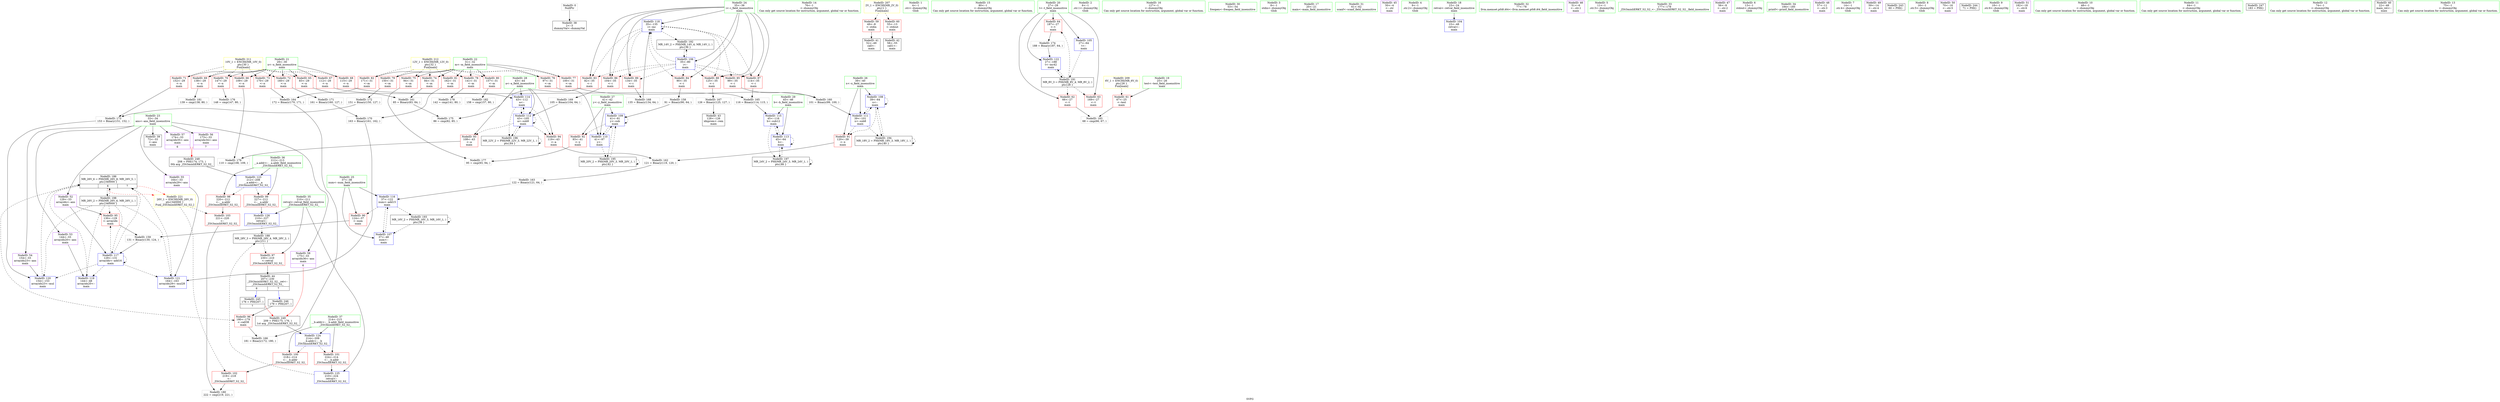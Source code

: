 digraph "SVFG" {
	label="SVFG";

	Node0x55f4a11492c0 [shape=record,color=grey,label="{NodeID: 0\nNullPtr}"];
	Node0x55f4a11492c0 -> Node0x55f4a11642e0[style=solid];
	Node0x55f4a116e9e0 [shape=record,color=grey,label="{NodeID: 180\n222 = cmp(219, 221, )\n}"];
	Node0x55f4a1164c00 [shape=record,color=red,label="{NodeID: 97\n230\<--210\n\<--retval\n_ZSt3minIiERKT_S2_S2_\n}"];
	Node0x55f4a1164c00 -> Node0x55f4a11647f0[style=solid];
	Node0x55f4a1162f30 [shape=record,color=green,label="{NodeID: 14\n76\<--1\n\<--dummyObj\nCan only get source location for instruction, argument, global var or function.}"];
	Node0x55f4a1169060 [shape=record,color=black,label="{NodeID: 194\nMR_18V_2 = PHI(MR_18V_3, MR_18V_1, )\npts\{40 \}\n}"];
	Node0x55f4a1169060 -> Node0x55f4a11654f0[style=dashed];
	Node0x55f4a1169060 -> Node0x55f4a1169060[style=dashed];
	Node0x55f4a1165760 [shape=record,color=blue,label="{NodeID: 111\n39\<--101\nx\<--sub8\nmain\n}"];
	Node0x55f4a1165760 -> Node0x55f4a1167e40[style=dashed];
	Node0x55f4a1165760 -> Node0x55f4a11654f0[style=dashed];
	Node0x55f4a1165760 -> Node0x55f4a1169060[style=dashed];
	Node0x55f4a11639d0 [shape=record,color=green,label="{NodeID: 28\n43\<--44\na\<--a_field_insensitive\nmain\n}"];
	Node0x55f4a11639d0 -> Node0x55f4a1167fe0[style=solid];
	Node0x55f4a11639d0 -> Node0x55f4a11680b0[style=solid];
	Node0x55f4a11639d0 -> Node0x55f4a1165830[style=solid];
	Node0x55f4a11639d0 -> Node0x55f4a11659d0[style=solid];
	Node0x55f4a116aa00 [shape=record,color=blue,label="{NodeID: 125\n210\<--224\nretval\<--\n_ZSt3minIiERKT_S2_S2_\n}"];
	Node0x55f4a116aa00 -> Node0x55f4a1176550[style=dashed];
	Node0x55f4a1164650 [shape=record,color=black,label="{NodeID: 42\n58\<--55\ncall1\<--\nmain\n}"];
	Node0x55f4a11661d0 [shape=record,color=purple,label="{NodeID: 56\n173\<--33\narrayidx34\<--ans\nmain\n|{<s0>7}}"];
	Node0x55f4a11661d0:s0 -> Node0x55f4a118bda0[style=solid,color=red];
	Node0x55f4a1166d30 [shape=record,color=red,label="{NodeID: 70\n147\<--29\n\<--n\nmain\n}"];
	Node0x55f4a1166d30 -> Node0x55f4a116e3e0[style=solid];
	Node0x55f4a116d660 [shape=record,color=grey,label="{NodeID: 167\n126 = Binary(125, 127, )\n}"];
	Node0x55f4a116d660 -> Node0x55f4a1164720[style=solid];
	Node0x55f4a1167890 [shape=record,color=red,label="{NodeID: 84\n90\<--35\n\<--i\nmain\n}"];
	Node0x55f4a1167890 -> Node0x55f4a116c8e0[style=solid];
	Node0x55f4a1148060 [shape=record,color=green,label="{NodeID: 1\n4\<--1\n.str\<--dummyObj\nGlob }"];
	Node0x55f4a116eb60 [shape=record,color=grey,label="{NodeID: 181\n139 = cmp(138, 80, )\n}"];
	Node0x55f4a1164cd0 [shape=record,color=red,label="{NodeID: 98\n220\<--212\n\<--__a.addr\n_ZSt3minIiERKT_S2_S2_\n}"];
	Node0x55f4a1164cd0 -> Node0x55f4a11650e0[style=solid];
	Node0x55f4a1162fc0 [shape=record,color=green,label="{NodeID: 15\n80\<--1\n\<--dummyObj\nCan only get source location for instruction, argument, global var or function.}"];
	Node0x55f4a1169150 [shape=record,color=black,label="{NodeID: 195\nMR_20V_2 = PHI(MR_20V_3, MR_20V_1, )\npts\{42 \}\n}"];
	Node0x55f4a1169150 -> Node0x55f4a11655c0[style=dashed];
	Node0x55f4a1169150 -> Node0x55f4a1169150[style=dashed];
	Node0x55f4a1165830 [shape=record,color=blue,label="{NodeID: 112\n43\<--105\na\<--sub9\nmain\n}"];
	Node0x55f4a1165830 -> Node0x55f4a1167fe0[style=dashed];
	Node0x55f4a1165830 -> Node0x55f4a11680b0[style=dashed];
	Node0x55f4a1165830 -> Node0x55f4a1165830[style=dashed];
	Node0x55f4a1165830 -> Node0x55f4a11659d0[style=dashed];
	Node0x55f4a1165830 -> Node0x55f4a1179d70[style=dashed];
	Node0x55f4a1163aa0 [shape=record,color=green,label="{NodeID: 29\n45\<--46\nb\<--b_field_insensitive\nmain\n}"];
	Node0x55f4a1163aa0 -> Node0x55f4a1165900[style=solid];
	Node0x55f4a1163aa0 -> Node0x55f4a1165aa0[style=solid];
	Node0x55f4a117e880 [shape=record,color=yellow,style=double,label="{NodeID: 209\n6V_1 = ENCHI(MR_6V_0)\npts\{26 \}\nFun[main]}"];
	Node0x55f4a117e880 -> Node0x55f4a11665e0[style=dashed];
	Node0x55f4a116aad0 [shape=record,color=blue,label="{NodeID: 126\n210\<--227\nretval\<--\n_ZSt3minIiERKT_S2_S2_\n}"];
	Node0x55f4a116aad0 -> Node0x55f4a1176550[style=dashed];
	Node0x55f4a1164720 [shape=record,color=black,label="{NodeID: 43\n128\<--126\nidxprom\<--rem\nmain\n}"];
	Node0x55f4a11662a0 [shape=record,color=purple,label="{NodeID: 57\n174\<--33\narrayidx35\<--ans\nmain\n|{<s0>6}}"];
	Node0x55f4a11662a0:s0 -> Node0x55f4a118bda0[style=solid,color=red];
	Node0x55f4a1166e00 [shape=record,color=red,label="{NodeID: 71\n152\<--29\n\<--n\nmain\n}"];
	Node0x55f4a1166e00 -> Node0x55f4a116df60[style=solid];
	Node0x55f4a116d7e0 [shape=record,color=grey,label="{NodeID: 168\n135 = Binary(134, 64, )\n}"];
	Node0x55f4a116d7e0 -> Node0x55f4a116a450[style=solid];
	Node0x55f4a1167960 [shape=record,color=red,label="{NodeID: 85\n99\<--35\n\<--i\nmain\n}"];
	Node0x55f4a1167960 -> Node0x55f4a116cbe0[style=solid];
	Node0x55f4a1148950 [shape=record,color=green,label="{NodeID: 2\n6\<--1\n.str.1\<--dummyObj\nGlob }"];
	Node0x55f4a116ece0 [shape=record,color=grey,label="{NodeID: 182\n158 = cmp(157, 80, )\n}"];
	Node0x55f4a1164da0 [shape=record,color=red,label="{NodeID: 99\n227\<--212\n\<--__a.addr\n_ZSt3minIiERKT_S2_S2_\n}"];
	Node0x55f4a1164da0 -> Node0x55f4a116aad0[style=solid];
	Node0x55f4a1163050 [shape=record,color=green,label="{NodeID: 16\n127\<--1\n\<--dummyObj\nCan only get source location for instruction, argument, global var or function.}"];
	Node0x55f4a1179d70 [shape=record,color=black,label="{NodeID: 196\nMR_22V_2 = PHI(MR_22V_3, MR_22V_1, )\npts\{44 \}\n}"];
	Node0x55f4a1179d70 -> Node0x55f4a1165830[style=dashed];
	Node0x55f4a1179d70 -> Node0x55f4a1179d70[style=dashed];
	Node0x55f4a1165900 [shape=record,color=blue,label="{NodeID: 113\n45\<--64\nb\<--\nmain\n}"];
	Node0x55f4a1165900 -> Node0x55f4a1165900[style=dashed];
	Node0x55f4a1165900 -> Node0x55f4a1165aa0[style=dashed];
	Node0x55f4a1165900 -> Node0x55f4a117a270[style=dashed];
	Node0x55f4a1163b70 [shape=record,color=green,label="{NodeID: 30\n53\<--54\nfreopen\<--freopen_field_insensitive\n}"];
	Node0x55f4a11647f0 [shape=record,color=black,label="{NodeID: 44\n207\<--230\n_ZSt3minIiERKT_S2_S2__ret\<--\n_ZSt3minIiERKT_S2_S2_\n|{<s0>6|<s1>7}}"];
	Node0x55f4a11647f0:s0 -> Node0x55f4a118b9e0[style=solid,color=blue];
	Node0x55f4a11647f0:s1 -> Node0x55f4a118bbd0[style=solid,color=blue];
	Node0x55f4a1166370 [shape=record,color=purple,label="{NodeID: 58\n175\<--33\narrayidx36\<--ans\nmain\n|{<s0>6}}"];
	Node0x55f4a1166370:s0 -> Node0x55f4a118bfe0[style=solid,color=red];
	Node0x55f4a1166ed0 [shape=record,color=red,label="{NodeID: 72\n160\<--29\n\<--n\nmain\n}"];
	Node0x55f4a1166ed0 -> Node0x55f4a116dc60[style=solid];
	Node0x55f4a116d960 [shape=record,color=grey,label="{NodeID: 169\n105 = Binary(104, 64, )\n}"];
	Node0x55f4a116d960 -> Node0x55f4a1165830[style=solid];
	Node0x55f4a1167a30 [shape=record,color=red,label="{NodeID: 86\n104\<--35\n\<--i\nmain\n}"];
	Node0x55f4a1167a30 -> Node0x55f4a116d960[style=solid];
	Node0x55f4a11481b0 [shape=record,color=green,label="{NodeID: 3\n8\<--1\nstdin\<--dummyObj\nGlob }"];
	Node0x55f4a116ee60 [shape=record,color=grey,label="{NodeID: 183\n68 = cmp(66, 67, )\n}"];
	Node0x55f4a1164e70 [shape=record,color=red,label="{NodeID: 100\n218\<--214\n\<--__b.addr\n_ZSt3minIiERKT_S2_S2_\n}"];
	Node0x55f4a1164e70 -> Node0x55f4a1165010[style=solid];
	Node0x55f4a11630e0 [shape=record,color=green,label="{NodeID: 17\n20\<--21\nmain\<--main_field_insensitive\n}"];
	Node0x55f4a117a270 [shape=record,color=black,label="{NodeID: 197\nMR_24V_2 = PHI(MR_24V_3, MR_24V_1, )\npts\{46 \}\n}"];
	Node0x55f4a117a270 -> Node0x55f4a1165900[style=dashed];
	Node0x55f4a117a270 -> Node0x55f4a117a270[style=dashed];
	Node0x55f4a11659d0 [shape=record,color=blue,label="{NodeID: 114\n43\<--112\na\<--\nmain\n}"];
	Node0x55f4a11659d0 -> Node0x55f4a11680b0[style=dashed];
	Node0x55f4a11659d0 -> Node0x55f4a1165830[style=dashed];
	Node0x55f4a11659d0 -> Node0x55f4a1179d70[style=dashed];
	Node0x55f4a1163c70 [shape=record,color=green,label="{NodeID: 31\n61\<--62\nscanf\<--scanf_field_insensitive\n}"];
	Node0x55f4a117ea40 [shape=record,color=yellow,style=double,label="{NodeID: 211\n10V_1 = ENCHI(MR_10V_0)\npts\{30 \}\nFun[main]}"];
	Node0x55f4a117ea40 -> Node0x55f4a1166920[style=dashed];
	Node0x55f4a117ea40 -> Node0x55f4a11669f0[style=dashed];
	Node0x55f4a117ea40 -> Node0x55f4a1166ac0[style=dashed];
	Node0x55f4a117ea40 -> Node0x55f4a1166b90[style=dashed];
	Node0x55f4a117ea40 -> Node0x55f4a1166c60[style=dashed];
	Node0x55f4a117ea40 -> Node0x55f4a1166d30[style=dashed];
	Node0x55f4a117ea40 -> Node0x55f4a1166e00[style=dashed];
	Node0x55f4a117ea40 -> Node0x55f4a1166ed0[style=dashed];
	Node0x55f4a117ea40 -> Node0x55f4a1166fa0[style=dashed];
	Node0x55f4a11648c0 [shape=record,color=purple,label="{NodeID: 45\n50\<--4\n\<--.str\nmain\n}"];
	Node0x55f4a1166440 [shape=record,color=red,label="{NodeID: 59\n49\<--8\n\<--stdin\nmain\n}"];
	Node0x55f4a1166440 -> Node0x55f4a1164580[style=solid];
	Node0x55f4a1166fa0 [shape=record,color=red,label="{NodeID: 73\n170\<--29\n\<--n\nmain\n}"];
	Node0x55f4a1166fa0 -> Node0x55f4a116d1e0[style=solid];
	Node0x55f4a116dae0 [shape=record,color=grey,label="{NodeID: 170\n163 = Binary(161, 162, )\n}"];
	Node0x55f4a116dae0 -> Node0x55f4a116a6c0[style=solid];
	Node0x55f4a1167b00 [shape=record,color=red,label="{NodeID: 87\n114\<--35\n\<--i\nmain\n}"];
	Node0x55f4a1167b00 -> Node0x55f4a116d360[style=solid];
	Node0x55f4a1148240 [shape=record,color=green,label="{NodeID: 4\n9\<--1\n.str.2\<--dummyObj\nGlob }"];
	Node0x55f4a1164f40 [shape=record,color=red,label="{NodeID: 101\n224\<--214\n\<--__b.addr\n_ZSt3minIiERKT_S2_S2_\n}"];
	Node0x55f4a1164f40 -> Node0x55f4a116aa00[style=solid];
	Node0x55f4a11631b0 [shape=record,color=green,label="{NodeID: 18\n23\<--24\nretval\<--retval_field_insensitive\nmain\n}"];
	Node0x55f4a11631b0 -> Node0x55f4a11651b0[style=solid];
	Node0x55f4a117a770 [shape=record,color=black,label="{NodeID: 198\nMR_26V_2 = PHI(MR_26V_6, MR_26V_1, )\npts\{340000 \}\n}"];
	Node0x55f4a117a770 -> Node0x55f4a1168180[style=dashed];
	Node0x55f4a117a770 -> Node0x55f4a116a380[style=dashed];
	Node0x55f4a117a770 -> Node0x55f4a116a520[style=dashed];
	Node0x55f4a117a770 -> Node0x55f4a116a5f0[style=dashed];
	Node0x55f4a117a770 -> Node0x55f4a116a6c0[style=dashed];
	Node0x55f4a117a770 -> Node0x55f4a1175b50[style=dashed];
	Node0x55f4a1165aa0 [shape=record,color=blue,label="{NodeID: 115\n45\<--116\nb\<--sub12\nmain\n}"];
	Node0x55f4a1165aa0 -> Node0x55f4a1165900[style=dashed];
	Node0x55f4a1165aa0 -> Node0x55f4a117a270[style=dashed];
	Node0x55f4a1163d70 [shape=record,color=green,label="{NodeID: 32\n77\<--78\nllvm.memset.p0i8.i64\<--llvm.memset.p0i8.i64_field_insensitive\n}"];
	Node0x55f4a117eb20 [shape=record,color=yellow,style=double,label="{NodeID: 212\n12V_1 = ENCHI(MR_12V_0)\npts\{32 \}\nFun[main]}"];
	Node0x55f4a117eb20 -> Node0x55f4a1167070[style=dashed];
	Node0x55f4a117eb20 -> Node0x55f4a1167140[style=dashed];
	Node0x55f4a117eb20 -> Node0x55f4a1167210[style=dashed];
	Node0x55f4a117eb20 -> Node0x55f4a11672e0[style=dashed];
	Node0x55f4a117eb20 -> Node0x55f4a11673b0[style=dashed];
	Node0x55f4a117eb20 -> Node0x55f4a1167480[style=dashed];
	Node0x55f4a117eb20 -> Node0x55f4a1167550[style=dashed];
	Node0x55f4a117eb20 -> Node0x55f4a1167620[style=dashed];
	Node0x55f4a117eb20 -> Node0x55f4a11676f0[style=dashed];
	Node0x55f4a1164990 [shape=record,color=purple,label="{NodeID: 46\n51\<--6\n\<--.str.1\nmain\n}"];
	Node0x55f4a1166510 [shape=record,color=red,label="{NodeID: 60\n55\<--13\n\<--stdout\nmain\n}"];
	Node0x55f4a1166510 -> Node0x55f4a1164650[style=solid];
	Node0x55f4a1167070 [shape=record,color=red,label="{NodeID: 74\n84\<--31\n\<--m\nmain\n}"];
	Node0x55f4a1167070 -> Node0x55f4a116cd60[style=solid];
	Node0x55f4a116dc60 [shape=record,color=grey,label="{NodeID: 171\n161 = Binary(160, 127, )\n}"];
	Node0x55f4a116dc60 -> Node0x55f4a116dae0[style=solid];
	Node0x55f4a1167bd0 [shape=record,color=red,label="{NodeID: 88\n125\<--35\n\<--i\nmain\n}"];
	Node0x55f4a1167bd0 -> Node0x55f4a116d660[style=solid];
	Node0x55f4a1162a20 [shape=record,color=green,label="{NodeID: 5\n11\<--1\n.str.3\<--dummyObj\nGlob }"];
	Node0x55f4a1165010 [shape=record,color=red,label="{NodeID: 102\n219\<--218\n\<--\n_ZSt3minIiERKT_S2_S2_\n}"];
	Node0x55f4a1165010 -> Node0x55f4a116e9e0[style=solid];
	Node0x55f4a1163280 [shape=record,color=green,label="{NodeID: 19\n25\<--26\ntest\<--test_field_insensitive\nmain\n}"];
	Node0x55f4a1163280 -> Node0x55f4a11665e0[style=solid];
	Node0x55f4a116a2b0 [shape=record,color=blue,label="{NodeID: 116\n37\<--122\nnum\<--add15\nmain\n}"];
	Node0x55f4a116a2b0 -> Node0x55f4a1167d70[style=dashed];
	Node0x55f4a116a2b0 -> Node0x55f4a1165420[style=dashed];
	Node0x55f4a116a2b0 -> Node0x55f4a1168b60[style=dashed];
	Node0x55f4a1163e70 [shape=record,color=green,label="{NodeID: 33\n177\<--178\n_ZSt3minIiERKT_S2_S2_\<--_ZSt3minIiERKT_S2_S2__field_insensitive\n}"];
	Node0x55f4a1164a60 [shape=record,color=purple,label="{NodeID: 47\n56\<--9\n\<--.str.2\nmain\n}"];
	Node0x55f4a11665e0 [shape=record,color=red,label="{NodeID: 61\n67\<--25\n\<--test\nmain\n}"];
	Node0x55f4a11665e0 -> Node0x55f4a116ee60[style=solid];
	Node0x55f4a116c8e0 [shape=record,color=grey,label="{NodeID: 158\n91 = Binary(90, 64, )\n}"];
	Node0x55f4a116c8e0 -> Node0x55f4a11655c0[style=solid];
	Node0x55f4a1167140 [shape=record,color=red,label="{NodeID: 75\n94\<--31\n\<--m\nmain\n}"];
	Node0x55f4a1167140 -> Node0x55f4a116e560[style=solid];
	Node0x55f4a116dde0 [shape=record,color=grey,label="{NodeID: 172\n151 = Binary(150, 127, )\n}"];
	Node0x55f4a116dde0 -> Node0x55f4a116df60[style=solid];
	Node0x55f4a1167ca0 [shape=record,color=red,label="{NodeID: 89\n134\<--35\n\<--i\nmain\n}"];
	Node0x55f4a1167ca0 -> Node0x55f4a116d7e0[style=solid];
	Node0x55f4a1162ab0 [shape=record,color=green,label="{NodeID: 6\n13\<--1\nstdout\<--dummyObj\nGlob }"];
	Node0x55f4a1175b50 [shape=record,color=black,label="{NodeID: 186\nMR_26V_6 = PHI(MR_26V_8, MR_26V_5, )\npts\{340000 \}\n|{|<s2>6|<s3>7}}"];
	Node0x55f4a1175b50 -> Node0x55f4a1164b30[style=dashed];
	Node0x55f4a1175b50 -> Node0x55f4a117a770[style=dashed];
	Node0x55f4a1175b50:s2 -> Node0x55f4a117f330[style=dashed,color=red];
	Node0x55f4a1175b50:s3 -> Node0x55f4a117f330[style=dashed,color=red];
	Node0x55f4a11650e0 [shape=record,color=red,label="{NodeID: 103\n221\<--220\n\<--\n_ZSt3minIiERKT_S2_S2_\n}"];
	Node0x55f4a11650e0 -> Node0x55f4a116e9e0[style=solid];
	Node0x55f4a1163350 [shape=record,color=green,label="{NodeID: 20\n27\<--28\nt\<--t_field_insensitive\nmain\n}"];
	Node0x55f4a1163350 -> Node0x55f4a11666b0[style=solid];
	Node0x55f4a1163350 -> Node0x55f4a1166780[style=solid];
	Node0x55f4a1163350 -> Node0x55f4a1166850[style=solid];
	Node0x55f4a1163350 -> Node0x55f4a1165280[style=solid];
	Node0x55f4a1163350 -> Node0x55f4a116a790[style=solid];
	Node0x55f4a116a380 [shape=record,color=blue,label="{NodeID: 117\n129\<--131\narrayidx\<--add16\nmain\n}"];
	Node0x55f4a116a380 -> Node0x55f4a1168180[style=dashed];
	Node0x55f4a116a380 -> Node0x55f4a116a380[style=dashed];
	Node0x55f4a116a380 -> Node0x55f4a116a520[style=dashed];
	Node0x55f4a116a380 -> Node0x55f4a116a5f0[style=dashed];
	Node0x55f4a116a380 -> Node0x55f4a116a6c0[style=dashed];
	Node0x55f4a116a380 -> Node0x55f4a1175b50[style=dashed];
	Node0x55f4a1163f70 [shape=record,color=green,label="{NodeID: 34\n184\<--185\nprintf\<--printf_field_insensitive\n}"];
	Node0x55f4a1165b50 [shape=record,color=purple,label="{NodeID: 48\n57\<--11\n\<--.str.3\nmain\n}"];
	Node0x55f4a11666b0 [shape=record,color=red,label="{NodeID: 62\n66\<--27\n\<--t\nmain\n}"];
	Node0x55f4a11666b0 -> Node0x55f4a116ee60[style=solid];
	Node0x55f4a116ca60 [shape=record,color=grey,label="{NodeID: 159\n131 = Binary(130, 124, )\n}"];
	Node0x55f4a116ca60 -> Node0x55f4a116a380[style=solid];
	Node0x55f4a1167210 [shape=record,color=red,label="{NodeID: 76\n97\<--31\n\<--m\nmain\n}"];
	Node0x55f4a1167210 -> Node0x55f4a1165690[style=solid];
	Node0x55f4a116df60 [shape=record,color=grey,label="{NodeID: 173\n153 = Binary(151, 152, )\n}"];
	Node0x55f4a116df60 -> Node0x55f4a116a5f0[style=solid];
	Node0x55f4a1167d70 [shape=record,color=red,label="{NodeID: 90\n124\<--37\n\<--num\nmain\n}"];
	Node0x55f4a1167d70 -> Node0x55f4a116ca60[style=solid];
	Node0x55f4a1162b40 [shape=record,color=green,label="{NodeID: 7\n14\<--1\n.str.4\<--dummyObj\nGlob }"];
	Node0x55f4a11651b0 [shape=record,color=blue,label="{NodeID: 104\n23\<--48\nretval\<--\nmain\n}"];
	Node0x55f4a1163420 [shape=record,color=green,label="{NodeID: 21\n29\<--30\nn\<--n_field_insensitive\nmain\n}"];
	Node0x55f4a1163420 -> Node0x55f4a1166920[style=solid];
	Node0x55f4a1163420 -> Node0x55f4a11669f0[style=solid];
	Node0x55f4a1163420 -> Node0x55f4a1166ac0[style=solid];
	Node0x55f4a1163420 -> Node0x55f4a1166b90[style=solid];
	Node0x55f4a1163420 -> Node0x55f4a1166c60[style=solid];
	Node0x55f4a1163420 -> Node0x55f4a1166d30[style=solid];
	Node0x55f4a1163420 -> Node0x55f4a1166e00[style=solid];
	Node0x55f4a1163420 -> Node0x55f4a1166ed0[style=solid];
	Node0x55f4a1163420 -> Node0x55f4a1166fa0[style=solid];
	Node0x55f4a116a450 [shape=record,color=blue,label="{NodeID: 118\n35\<--135\ni\<--inc\nmain\n}"];
	Node0x55f4a116a450 -> Node0x55f4a11677c0[style=dashed];
	Node0x55f4a116a450 -> Node0x55f4a1167890[style=dashed];
	Node0x55f4a116a450 -> Node0x55f4a1167960[style=dashed];
	Node0x55f4a116a450 -> Node0x55f4a1167a30[style=dashed];
	Node0x55f4a116a450 -> Node0x55f4a1167b00[style=dashed];
	Node0x55f4a116a450 -> Node0x55f4a1167bd0[style=dashed];
	Node0x55f4a116a450 -> Node0x55f4a1167ca0[style=dashed];
	Node0x55f4a116a450 -> Node0x55f4a116a450[style=dashed];
	Node0x55f4a116a450 -> Node0x55f4a1168660[style=dashed];
	Node0x55f4a1164070 [shape=record,color=green,label="{NodeID: 35\n210\<--211\nretval\<--retval_field_insensitive\n_ZSt3minIiERKT_S2_S2_\n}"];
	Node0x55f4a1164070 -> Node0x55f4a1164c00[style=solid];
	Node0x55f4a1164070 -> Node0x55f4a116aa00[style=solid];
	Node0x55f4a1164070 -> Node0x55f4a116aad0[style=solid];
	Node0x55f4a1165c20 [shape=record,color=purple,label="{NodeID: 49\n59\<--14\n\<--.str.4\nmain\n}"];
	Node0x55f4a1166780 [shape=record,color=red,label="{NodeID: 63\n169\<--27\n\<--t\nmain\n}"];
	Node0x55f4a118b7e0 [shape=record,color=black,label="{NodeID: 243\n60 = PHI()\n}"];
	Node0x55f4a116cbe0 [shape=record,color=grey,label="{NodeID: 160\n101 = Binary(99, 100, )\n}"];
	Node0x55f4a116cbe0 -> Node0x55f4a1165760[style=solid];
	Node0x55f4a11672e0 [shape=record,color=red,label="{NodeID: 77\n100\<--31\n\<--m\nmain\n}"];
	Node0x55f4a11672e0 -> Node0x55f4a116cbe0[style=solid];
	Node0x55f4a116e0e0 [shape=record,color=grey,label="{NodeID: 174\n188 = Binary(187, 64, )\n}"];
	Node0x55f4a116e0e0 -> Node0x55f4a116a790[style=solid];
	Node0x55f4a1167e40 [shape=record,color=red,label="{NodeID: 91\n120\<--39\n\<--x\nmain\n}"];
	Node0x55f4a1167e40 -> Node0x55f4a116cee0[style=solid];
	Node0x55f4a1162bd0 [shape=record,color=green,label="{NodeID: 8\n16\<--1\n.str.5\<--dummyObj\nGlob }"];
	Node0x55f4a1176550 [shape=record,color=black,label="{NodeID: 188\nMR_28V_3 = PHI(MR_28V_4, MR_28V_2, )\npts\{211 \}\n}"];
	Node0x55f4a1176550 -> Node0x55f4a1164c00[style=dashed];
	Node0x55f4a1165280 [shape=record,color=blue,label="{NodeID: 105\n27\<--64\nt\<--\nmain\n}"];
	Node0x55f4a1165280 -> Node0x55f4a1177450[style=dashed];
	Node0x55f4a11634f0 [shape=record,color=green,label="{NodeID: 22\n31\<--32\nm\<--m_field_insensitive\nmain\n}"];
	Node0x55f4a11634f0 -> Node0x55f4a1167070[style=solid];
	Node0x55f4a11634f0 -> Node0x55f4a1167140[style=solid];
	Node0x55f4a11634f0 -> Node0x55f4a1167210[style=solid];
	Node0x55f4a11634f0 -> Node0x55f4a11672e0[style=solid];
	Node0x55f4a11634f0 -> Node0x55f4a11673b0[style=solid];
	Node0x55f4a11634f0 -> Node0x55f4a1167480[style=solid];
	Node0x55f4a11634f0 -> Node0x55f4a1167550[style=solid];
	Node0x55f4a11634f0 -> Node0x55f4a1167620[style=solid];
	Node0x55f4a11634f0 -> Node0x55f4a11676f0[style=solid];
	Node0x55f4a116a520 [shape=record,color=blue,label="{NodeID: 119\n144\<--48\narrayidx20\<--\nmain\n}"];
	Node0x55f4a116a520 -> Node0x55f4a1175b50[style=dashed];
	Node0x55f4a1164140 [shape=record,color=green,label="{NodeID: 36\n212\<--213\n__a.addr\<--__a.addr_field_insensitive\n_ZSt3minIiERKT_S2_S2_\n}"];
	Node0x55f4a1164140 -> Node0x55f4a1164cd0[style=solid];
	Node0x55f4a1164140 -> Node0x55f4a1164da0[style=solid];
	Node0x55f4a1164140 -> Node0x55f4a116a860[style=solid];
	Node0x55f4a1165cf0 [shape=record,color=purple,label="{NodeID: 50\n70\<--16\n\<--.str.5\nmain\n}"];
	Node0x55f4a1166850 [shape=record,color=red,label="{NodeID: 64\n187\<--27\n\<--t\nmain\n}"];
	Node0x55f4a1166850 -> Node0x55f4a116e0e0[style=solid];
	Node0x55f4a118b8e0 [shape=record,color=black,label="{NodeID: 244\n71 = PHI()\n}"];
	Node0x55f4a116cd60 [shape=record,color=grey,label="{NodeID: 161\n85 = Binary(83, 84, )\n}"];
	Node0x55f4a116cd60 -> Node0x55f4a116e260[style=solid];
	Node0x55f4a11673b0 [shape=record,color=red,label="{NodeID: 78\n141\<--31\n\<--m\nmain\n}"];
	Node0x55f4a11673b0 -> Node0x55f4a116e6e0[style=solid];
	Node0x55f4a116e260 [shape=record,color=grey,label="{NodeID: 175\n86 = cmp(82, 85, )\n}"];
	Node0x55f4a1167f10 [shape=record,color=red,label="{NodeID: 92\n93\<--41\n\<--y\nmain\n}"];
	Node0x55f4a1167f10 -> Node0x55f4a116e560[style=solid];
	Node0x55f4a1162c60 [shape=record,color=green,label="{NodeID: 9\n18\<--1\n.str.6\<--dummyObj\nGlob }"];
	Node0x55f4a1165350 [shape=record,color=blue,label="{NodeID: 106\n35\<--80\ni\<--\nmain\n}"];
	Node0x55f4a1165350 -> Node0x55f4a11677c0[style=dashed];
	Node0x55f4a1165350 -> Node0x55f4a1167890[style=dashed];
	Node0x55f4a1165350 -> Node0x55f4a1167960[style=dashed];
	Node0x55f4a1165350 -> Node0x55f4a1167a30[style=dashed];
	Node0x55f4a1165350 -> Node0x55f4a1167b00[style=dashed];
	Node0x55f4a1165350 -> Node0x55f4a1167bd0[style=dashed];
	Node0x55f4a1165350 -> Node0x55f4a1167ca0[style=dashed];
	Node0x55f4a1165350 -> Node0x55f4a116a450[style=dashed];
	Node0x55f4a1165350 -> Node0x55f4a1168660[style=dashed];
	Node0x55f4a11635c0 [shape=record,color=green,label="{NodeID: 23\n33\<--34\nans\<--ans_field_insensitive\nmain\n}"];
	Node0x55f4a11635c0 -> Node0x55f4a11643e0[style=solid];
	Node0x55f4a11635c0 -> Node0x55f4a1165e90[style=solid];
	Node0x55f4a11635c0 -> Node0x55f4a1165f60[style=solid];
	Node0x55f4a11635c0 -> Node0x55f4a1166030[style=solid];
	Node0x55f4a11635c0 -> Node0x55f4a1166100[style=solid];
	Node0x55f4a11635c0 -> Node0x55f4a11661d0[style=solid];
	Node0x55f4a11635c0 -> Node0x55f4a11662a0[style=solid];
	Node0x55f4a11635c0 -> Node0x55f4a1166370[style=solid];
	Node0x55f4a116a5f0 [shape=record,color=blue,label="{NodeID: 120\n154\<--153\narrayidx23\<--mul\nmain\n}"];
	Node0x55f4a116a5f0 -> Node0x55f4a1175b50[style=dashed];
	Node0x55f4a1164210 [shape=record,color=green,label="{NodeID: 37\n214\<--215\n__b.addr\<--__b.addr_field_insensitive\n_ZSt3minIiERKT_S2_S2_\n}"];
	Node0x55f4a1164210 -> Node0x55f4a1164e70[style=solid];
	Node0x55f4a1164210 -> Node0x55f4a1164f40[style=solid];
	Node0x55f4a1164210 -> Node0x55f4a116a930[style=solid];
	Node0x55f4a1165dc0 [shape=record,color=purple,label="{NodeID: 51\n182\<--18\n\<--.str.6\nmain\n}"];
	Node0x55f4a1166920 [shape=record,color=red,label="{NodeID: 65\n83\<--29\n\<--n\nmain\n}"];
	Node0x55f4a1166920 -> Node0x55f4a116cd60[style=solid];
	Node0x55f4a118b9e0 [shape=record,color=black,label="{NodeID: 245\n176 = PHI(207, )\n|{<s0>7}}"];
	Node0x55f4a118b9e0:s0 -> Node0x55f4a118bfe0[style=solid,color=red];
	Node0x55f4a116cee0 [shape=record,color=grey,label="{NodeID: 162\n121 = Binary(119, 120, )\n}"];
	Node0x55f4a116cee0 -> Node0x55f4a116d060[style=solid];
	Node0x55f4a1167480 [shape=record,color=red,label="{NodeID: 79\n150\<--31\n\<--m\nmain\n}"];
	Node0x55f4a1167480 -> Node0x55f4a116dde0[style=solid];
	Node0x55f4a116e3e0 [shape=record,color=grey,label="{NodeID: 176\n148 = cmp(147, 80, )\n}"];
	Node0x55f4a1167fe0 [shape=record,color=red,label="{NodeID: 93\n108\<--43\n\<--a\nmain\n}"];
	Node0x55f4a1167fe0 -> Node0x55f4a116e860[style=solid];
	Node0x55f4a1162cf0 [shape=record,color=green,label="{NodeID: 10\n48\<--1\n\<--dummyObj\nCan only get source location for instruction, argument, global var or function.}"];
	Node0x55f4a1165420 [shape=record,color=blue,label="{NodeID: 107\n37\<--48\nnum\<--\nmain\n}"];
	Node0x55f4a1165420 -> Node0x55f4a116a2b0[style=dashed];
	Node0x55f4a1163690 [shape=record,color=green,label="{NodeID: 24\n35\<--36\ni\<--i_field_insensitive\nmain\n}"];
	Node0x55f4a1163690 -> Node0x55f4a11677c0[style=solid];
	Node0x55f4a1163690 -> Node0x55f4a1167890[style=solid];
	Node0x55f4a1163690 -> Node0x55f4a1167960[style=solid];
	Node0x55f4a1163690 -> Node0x55f4a1167a30[style=solid];
	Node0x55f4a1163690 -> Node0x55f4a1167b00[style=solid];
	Node0x55f4a1163690 -> Node0x55f4a1167bd0[style=solid];
	Node0x55f4a1163690 -> Node0x55f4a1167ca0[style=solid];
	Node0x55f4a1163690 -> Node0x55f4a1165350[style=solid];
	Node0x55f4a1163690 -> Node0x55f4a116a450[style=solid];
	Node0x55f4a116a6c0 [shape=record,color=blue,label="{NodeID: 121\n164\<--163\narrayidx29\<--mul28\nmain\n}"];
	Node0x55f4a116a6c0 -> Node0x55f4a1175b50[style=dashed];
	Node0x55f4a11642e0 [shape=record,color=black,label="{NodeID: 38\n2\<--3\ndummyVal\<--dummyVal\n}"];
	Node0x55f4a1165e90 [shape=record,color=purple,label="{NodeID: 52\n129\<--33\narrayidx\<--ans\nmain\n}"];
	Node0x55f4a1165e90 -> Node0x55f4a1168180[style=solid];
	Node0x55f4a1165e90 -> Node0x55f4a116a380[style=solid];
	Node0x55f4a11669f0 [shape=record,color=red,label="{NodeID: 66\n109\<--29\n\<--n\nmain\n}"];
	Node0x55f4a11669f0 -> Node0x55f4a116e860[style=solid];
	Node0x55f4a118bbd0 [shape=record,color=black,label="{NodeID: 246\n179 = PHI(207, )\n}"];
	Node0x55f4a118bbd0 -> Node0x55f4a1164b30[style=solid];
	Node0x55f4a116d060 [shape=record,color=grey,label="{NodeID: 163\n122 = Binary(121, 64, )\n}"];
	Node0x55f4a116d060 -> Node0x55f4a116a2b0[style=solid];
	Node0x55f4a1167550 [shape=record,color=red,label="{NodeID: 80\n157\<--31\n\<--m\nmain\n}"];
	Node0x55f4a1167550 -> Node0x55f4a116ece0[style=solid];
	Node0x55f4a116e560 [shape=record,color=grey,label="{NodeID: 177\n95 = cmp(93, 94, )\n}"];
	Node0x55f4a11680b0 [shape=record,color=red,label="{NodeID: 94\n119\<--43\n\<--a\nmain\n}"];
	Node0x55f4a11680b0 -> Node0x55f4a116cee0[style=solid];
	Node0x55f4a1162d80 [shape=record,color=green,label="{NodeID: 11\n64\<--1\n\<--dummyObj\nCan only get source location for instruction, argument, global var or function.}"];
	Node0x55f4a1177450 [shape=record,color=black,label="{NodeID: 191\nMR_8V_3 = PHI(MR_8V_4, MR_8V_2, )\npts\{28 \}\n}"];
	Node0x55f4a1177450 -> Node0x55f4a11666b0[style=dashed];
	Node0x55f4a1177450 -> Node0x55f4a1166780[style=dashed];
	Node0x55f4a1177450 -> Node0x55f4a1166850[style=dashed];
	Node0x55f4a1177450 -> Node0x55f4a116a790[style=dashed];
	Node0x55f4a11654f0 [shape=record,color=blue,label="{NodeID: 108\n39\<--64\nx\<--\nmain\n}"];
	Node0x55f4a11654f0 -> Node0x55f4a1167e40[style=dashed];
	Node0x55f4a11654f0 -> Node0x55f4a11654f0[style=dashed];
	Node0x55f4a11654f0 -> Node0x55f4a1165760[style=dashed];
	Node0x55f4a11654f0 -> Node0x55f4a1169060[style=dashed];
	Node0x55f4a1163760 [shape=record,color=green,label="{NodeID: 25\n37\<--38\nnum\<--num_field_insensitive\nmain\n}"];
	Node0x55f4a1163760 -> Node0x55f4a1167d70[style=solid];
	Node0x55f4a1163760 -> Node0x55f4a1165420[style=solid];
	Node0x55f4a1163760 -> Node0x55f4a116a2b0[style=solid];
	Node0x55f4a116a790 [shape=record,color=blue,label="{NodeID: 122\n27\<--188\nt\<--inc42\nmain\n}"];
	Node0x55f4a116a790 -> Node0x55f4a1177450[style=dashed];
	Node0x55f4a11643e0 [shape=record,color=black,label="{NodeID: 39\n72\<--33\n\<--ans\nmain\n}"];
	Node0x55f4a1165f60 [shape=record,color=purple,label="{NodeID: 53\n144\<--33\narrayidx20\<--ans\nmain\n}"];
	Node0x55f4a1165f60 -> Node0x55f4a116a520[style=solid];
	Node0x55f4a1166ac0 [shape=record,color=red,label="{NodeID: 67\n112\<--29\n\<--n\nmain\n}"];
	Node0x55f4a1166ac0 -> Node0x55f4a11659d0[style=solid];
	Node0x55f4a118bcd0 [shape=record,color=black,label="{NodeID: 247\n183 = PHI()\n}"];
	Node0x55f4a116d1e0 [shape=record,color=grey,label="{NodeID: 164\n172 = Binary(170, 171, )\n}"];
	Node0x55f4a116d1e0 -> Node0x55f4a116d4e0[style=solid];
	Node0x55f4a1167620 [shape=record,color=red,label="{NodeID: 81\n162\<--31\n\<--m\nmain\n}"];
	Node0x55f4a1167620 -> Node0x55f4a116dae0[style=solid];
	Node0x55f4a116e6e0 [shape=record,color=grey,label="{NodeID: 178\n142 = cmp(141, 80, )\n}"];
	Node0x55f4a1168180 [shape=record,color=red,label="{NodeID: 95\n130\<--129\n\<--arrayidx\nmain\n}"];
	Node0x55f4a1168180 -> Node0x55f4a116ca60[style=solid];
	Node0x55f4a1162e10 [shape=record,color=green,label="{NodeID: 12\n74\<--1\n\<--dummyObj\nCan only get source location for instruction, argument, global var or function.}"];
	Node0x55f4a1168660 [shape=record,color=black,label="{NodeID: 192\nMR_14V_2 = PHI(MR_14V_4, MR_14V_1, )\npts\{36 \}\n}"];
	Node0x55f4a1168660 -> Node0x55f4a1165350[style=dashed];
	Node0x55f4a11655c0 [shape=record,color=blue,label="{NodeID: 109\n41\<--91\ny\<--sub\nmain\n}"];
	Node0x55f4a11655c0 -> Node0x55f4a1167f10[style=dashed];
	Node0x55f4a11655c0 -> Node0x55f4a11655c0[style=dashed];
	Node0x55f4a11655c0 -> Node0x55f4a1165690[style=dashed];
	Node0x55f4a11655c0 -> Node0x55f4a1169150[style=dashed];
	Node0x55f4a1163830 [shape=record,color=green,label="{NodeID: 26\n39\<--40\nx\<--x_field_insensitive\nmain\n}"];
	Node0x55f4a1163830 -> Node0x55f4a1167e40[style=solid];
	Node0x55f4a1163830 -> Node0x55f4a11654f0[style=solid];
	Node0x55f4a1163830 -> Node0x55f4a1165760[style=solid];
	Node0x55f4a116a860 [shape=record,color=blue,label="{NodeID: 123\n212\<--208\n__a.addr\<--__a\n_ZSt3minIiERKT_S2_S2_\n}"];
	Node0x55f4a116a860 -> Node0x55f4a1164cd0[style=dashed];
	Node0x55f4a116a860 -> Node0x55f4a1164da0[style=dashed];
	Node0x55f4a11644b0 [shape=record,color=black,label="{NodeID: 40\n22\<--48\nmain_ret\<--\nmain\n}"];
	Node0x55f4a1166030 [shape=record,color=purple,label="{NodeID: 54\n154\<--33\narrayidx23\<--ans\nmain\n}"];
	Node0x55f4a1166030 -> Node0x55f4a116a5f0[style=solid];
	Node0x55f4a1166b90 [shape=record,color=red,label="{NodeID: 68\n115\<--29\n\<--n\nmain\n}"];
	Node0x55f4a1166b90 -> Node0x55f4a116d360[style=solid];
	Node0x55f4a118bda0 [shape=record,color=black,label="{NodeID: 248\n208 = PHI(174, 173, )\n0th arg _ZSt3minIiERKT_S2_S2_ }"];
	Node0x55f4a118bda0 -> Node0x55f4a116a860[style=solid];
	Node0x55f4a116d360 [shape=record,color=grey,label="{NodeID: 165\n116 = Binary(114, 115, )\n}"];
	Node0x55f4a116d360 -> Node0x55f4a1165aa0[style=solid];
	Node0x55f4a11676f0 [shape=record,color=red,label="{NodeID: 82\n171\<--31\n\<--m\nmain\n}"];
	Node0x55f4a11676f0 -> Node0x55f4a116d1e0[style=solid];
	Node0x55f4a116e860 [shape=record,color=grey,label="{NodeID: 179\n110 = cmp(108, 109, )\n}"];
	Node0x55f4a1164b30 [shape=record,color=red,label="{NodeID: 96\n180\<--179\n\<--call38\nmain\n}"];
	Node0x55f4a1164b30 -> Node0x55f4a116d4e0[style=solid];
	Node0x55f4a1162ea0 [shape=record,color=green,label="{NodeID: 13\n75\<--1\n\<--dummyObj\nCan only get source location for instruction, argument, global var or function.}"];
	Node0x55f4a1168b60 [shape=record,color=black,label="{NodeID: 193\nMR_16V_2 = PHI(MR_16V_3, MR_16V_1, )\npts\{38 \}\n}"];
	Node0x55f4a1168b60 -> Node0x55f4a1165420[style=dashed];
	Node0x55f4a1168b60 -> Node0x55f4a1168b60[style=dashed];
	Node0x55f4a1165690 [shape=record,color=blue,label="{NodeID: 110\n41\<--97\ny\<--\nmain\n}"];
	Node0x55f4a1165690 -> Node0x55f4a11655c0[style=dashed];
	Node0x55f4a1165690 -> Node0x55f4a1169150[style=dashed];
	Node0x55f4a1163900 [shape=record,color=green,label="{NodeID: 27\n41\<--42\ny\<--y_field_insensitive\nmain\n}"];
	Node0x55f4a1163900 -> Node0x55f4a1167f10[style=solid];
	Node0x55f4a1163900 -> Node0x55f4a11655c0[style=solid];
	Node0x55f4a1163900 -> Node0x55f4a1165690[style=solid];
	Node0x55f4a117d470 [shape=record,color=yellow,style=double,label="{NodeID: 207\n2V_1 = ENCHI(MR_2V_0)\npts\{1 \}\nFun[main]}"];
	Node0x55f4a117d470 -> Node0x55f4a1166440[style=dashed];
	Node0x55f4a117d470 -> Node0x55f4a1166510[style=dashed];
	Node0x55f4a116a930 [shape=record,color=blue,label="{NodeID: 124\n214\<--209\n__b.addr\<--__b\n_ZSt3minIiERKT_S2_S2_\n}"];
	Node0x55f4a116a930 -> Node0x55f4a1164e70[style=dashed];
	Node0x55f4a116a930 -> Node0x55f4a1164f40[style=dashed];
	Node0x55f4a1164580 [shape=record,color=black,label="{NodeID: 41\n52\<--49\ncall\<--\nmain\n}"];
	Node0x55f4a117f330 [shape=record,color=yellow,style=double,label="{NodeID: 221\n26V_1 = ENCHI(MR_26V_0)\npts\{340000 \}\nFun[_ZSt3minIiERKT_S2_S2_]}"];
	Node0x55f4a117f330 -> Node0x55f4a1165010[style=dashed];
	Node0x55f4a117f330 -> Node0x55f4a11650e0[style=dashed];
	Node0x55f4a1166100 [shape=record,color=purple,label="{NodeID: 55\n164\<--33\narrayidx29\<--ans\nmain\n}"];
	Node0x55f4a1166100 -> Node0x55f4a116a6c0[style=solid];
	Node0x55f4a1166c60 [shape=record,color=red,label="{NodeID: 69\n138\<--29\n\<--n\nmain\n}"];
	Node0x55f4a1166c60 -> Node0x55f4a116eb60[style=solid];
	Node0x55f4a118bfe0 [shape=record,color=black,label="{NodeID: 249\n209 = PHI(175, 176, )\n1st arg _ZSt3minIiERKT_S2_S2_ }"];
	Node0x55f4a118bfe0 -> Node0x55f4a116a930[style=solid];
	Node0x55f4a116d4e0 [shape=record,color=grey,label="{NodeID: 166\n181 = Binary(172, 180, )\n}"];
	Node0x55f4a11677c0 [shape=record,color=red,label="{NodeID: 83\n82\<--35\n\<--i\nmain\n}"];
	Node0x55f4a11677c0 -> Node0x55f4a116e260[style=solid];
}
